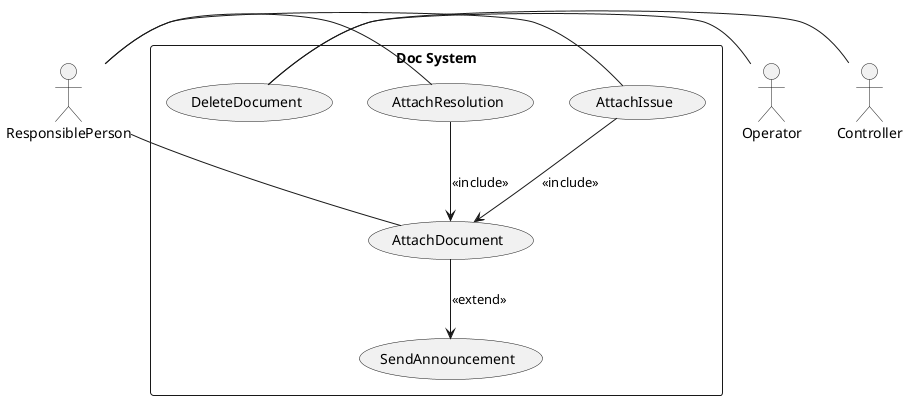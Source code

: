 @startuml
actor ResponsiblePerson as RP
actor Operator
actor Controller

rectangle "Doc System" {
    RP - (AttachIssue)
    RP - (AttachResolution)
    RP - (AttachDocument)
    Operator - (DeleteDocument)
    Controller - (DeleteDocument)
    (AttachIssue) -down-> (AttachDocument): <<include>>
    (AttachResolution) -down-> (AttachDocument): <<include>>
    (AttachDocument) --> (SendAnnouncement): <<extend>>
}

@enduml
